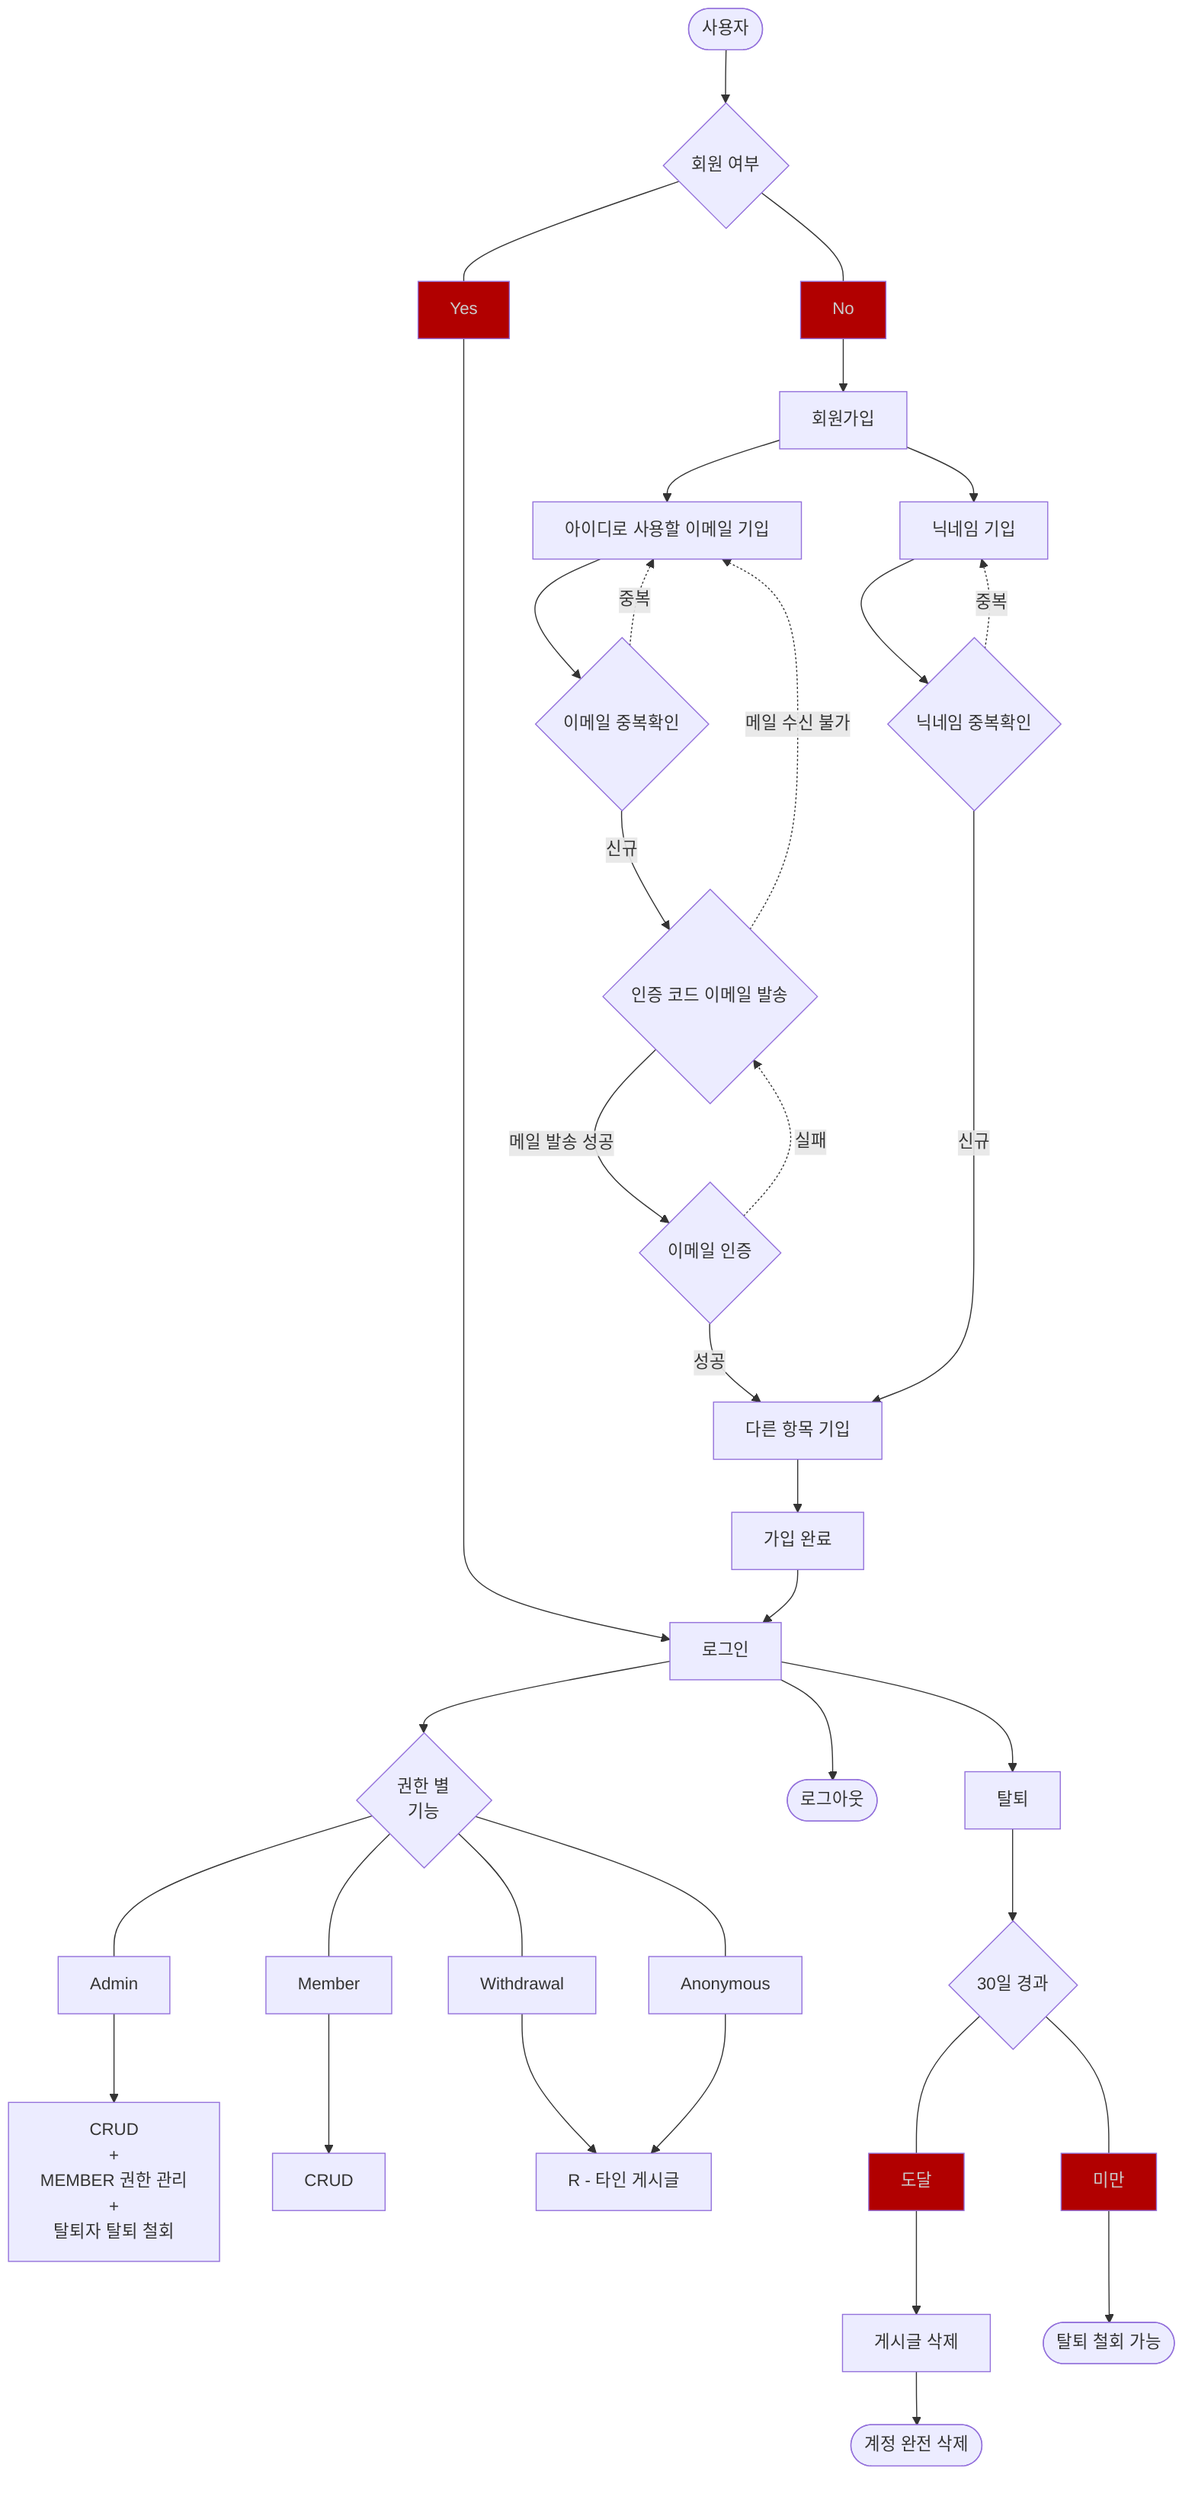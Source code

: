 flowchart TB
    classDef red color:#cbcdcc,fill:#b10000;

    A([사용자]) --> B{회원 여부}

    B ---Yes:::red---------> C[로그인]
    C --> G{권한 별<br>기능}
    G ---Admin--> G1[CRUD<br>+<br>MEMBER 권한 관리<br>+<br>탈퇴자 탈퇴 철회]
    G ---Member--> G2[CRUD]
    G ---Withdrawal--> G3[R - 타인 게시글]
    G ---Anonymous--> G3[R - 타인 게시글]
    C --> E([로그아웃])
    C --> F[탈퇴] --> F1{30일 경과} 
    F1 ---도달:::red--> F2[게시글 삭제] --> F3([계정 완전 삭제])
    F1 ---미만:::red--> F4([탈퇴 철회 가능])

    B ---No:::red--> D[회원가입] 
    D --> D1[아이디로 사용할 이메일 기입]
    D1 --> D11{이메일 중복확인}
    D11 -.->|중복| D1
    D11 -->|신규| D2{인증 코드 이메일 발송}
    D2 -.->|메일 수신 불가| D1
    D2 -->|메일 발송 성공| D22{이메일 인증}
    D22 -.->|실패| D2
    D22 -->|성공| D4[다른 항목 기입]


    D --> D3[닉네임 기입]
    D3 --> D33{닉네임 중복확인}
    D33 -.->|중복| D3
    D33 ---->|신규| D4
    D4 --> D5[가입 완료]
    D5 --> C